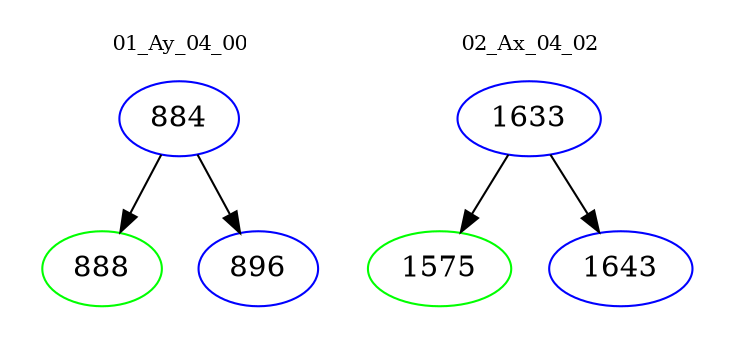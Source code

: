 digraph{
subgraph cluster_0 {
color = white
label = "01_Ay_04_00";
fontsize=10;
T0_884 [label="884", color="blue"]
T0_884 -> T0_888 [color="black"]
T0_888 [label="888", color="green"]
T0_884 -> T0_896 [color="black"]
T0_896 [label="896", color="blue"]
}
subgraph cluster_1 {
color = white
label = "02_Ax_04_02";
fontsize=10;
T1_1633 [label="1633", color="blue"]
T1_1633 -> T1_1575 [color="black"]
T1_1575 [label="1575", color="green"]
T1_1633 -> T1_1643 [color="black"]
T1_1643 [label="1643", color="blue"]
}
}
